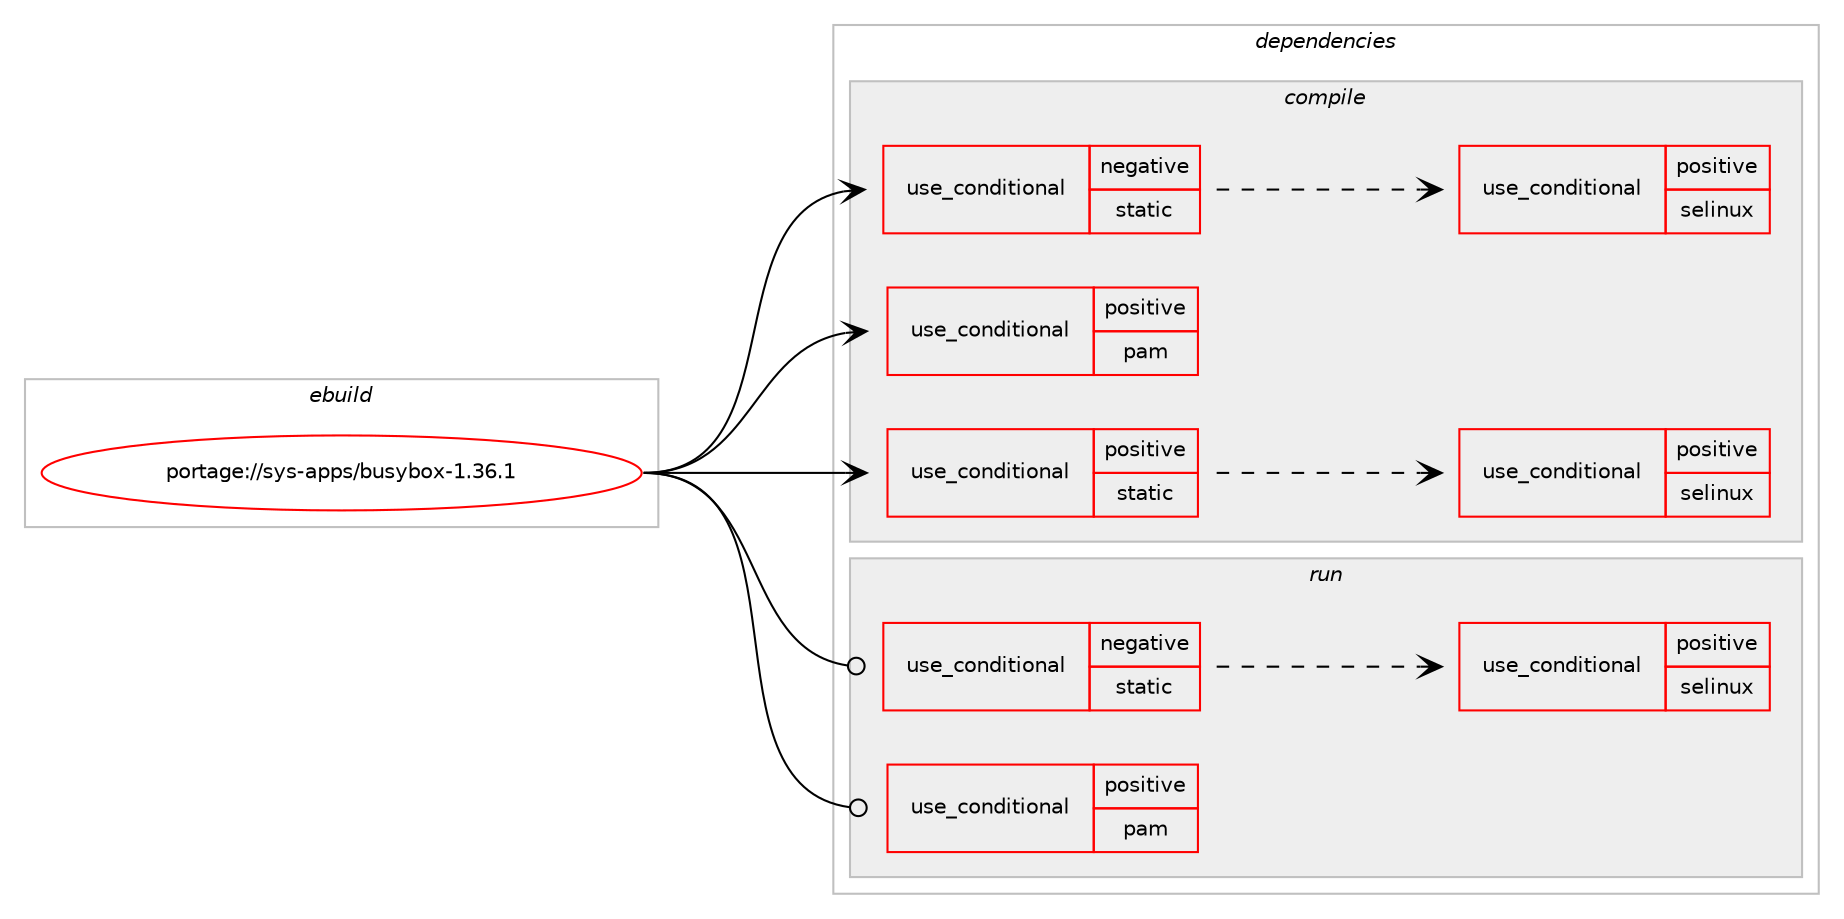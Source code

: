 digraph prolog {

# *************
# Graph options
# *************

newrank=true;
concentrate=true;
compound=true;
graph [rankdir=LR,fontname=Helvetica,fontsize=10,ranksep=1.5];#, ranksep=2.5, nodesep=0.2];
edge  [arrowhead=vee];
node  [fontname=Helvetica,fontsize=10];

# **********
# The ebuild
# **********

subgraph cluster_leftcol {
color=gray;
rank=same;
label=<<i>ebuild</i>>;
id [label="portage://sys-apps/busybox-1.36.1", color=red, width=4, href="../sys-apps/busybox-1.36.1.svg"];
}

# ****************
# The dependencies
# ****************

subgraph cluster_midcol {
color=gray;
label=<<i>dependencies</i>>;
subgraph cluster_compile {
fillcolor="#eeeeee";
style=filled;
label=<<i>compile</i>>;
subgraph cond140 {
dependency344 [label=<<TABLE BORDER="0" CELLBORDER="1" CELLSPACING="0" CELLPADDING="4"><TR><TD ROWSPAN="3" CELLPADDING="10">use_conditional</TD></TR><TR><TD>negative</TD></TR><TR><TD>static</TD></TR></TABLE>>, shape=none, color=red];
# *** BEGIN UNKNOWN DEPENDENCY TYPE (TODO) ***
# dependency344 -> package_dependency(portage://sys-apps/busybox-1.36.1,install,no,virtual,libc,none,[,,],[],[])
# *** END UNKNOWN DEPENDENCY TYPE (TODO) ***

# *** BEGIN UNKNOWN DEPENDENCY TYPE (TODO) ***
# dependency344 -> package_dependency(portage://sys-apps/busybox-1.36.1,install,no,virtual,libcrypt,none,[,,],any_same_slot,[])
# *** END UNKNOWN DEPENDENCY TYPE (TODO) ***

subgraph cond141 {
dependency345 [label=<<TABLE BORDER="0" CELLBORDER="1" CELLSPACING="0" CELLPADDING="4"><TR><TD ROWSPAN="3" CELLPADDING="10">use_conditional</TD></TR><TR><TD>positive</TD></TR><TR><TD>selinux</TD></TR></TABLE>>, shape=none, color=red];
# *** BEGIN UNKNOWN DEPENDENCY TYPE (TODO) ***
# dependency345 -> package_dependency(portage://sys-apps/busybox-1.36.1,install,no,sys-libs,libselinux,none,[,,],[],[])
# *** END UNKNOWN DEPENDENCY TYPE (TODO) ***

}
dependency344:e -> dependency345:w [weight=20,style="dashed",arrowhead="vee"];
}
id:e -> dependency344:w [weight=20,style="solid",arrowhead="vee"];
subgraph cond142 {
dependency346 [label=<<TABLE BORDER="0" CELLBORDER="1" CELLSPACING="0" CELLPADDING="4"><TR><TD ROWSPAN="3" CELLPADDING="10">use_conditional</TD></TR><TR><TD>positive</TD></TR><TR><TD>pam</TD></TR></TABLE>>, shape=none, color=red];
# *** BEGIN UNKNOWN DEPENDENCY TYPE (TODO) ***
# dependency346 -> package_dependency(portage://sys-apps/busybox-1.36.1,install,no,sys-libs,pam,none,[,,],[],[])
# *** END UNKNOWN DEPENDENCY TYPE (TODO) ***

}
id:e -> dependency346:w [weight=20,style="solid",arrowhead="vee"];
subgraph cond143 {
dependency347 [label=<<TABLE BORDER="0" CELLBORDER="1" CELLSPACING="0" CELLPADDING="4"><TR><TD ROWSPAN="3" CELLPADDING="10">use_conditional</TD></TR><TR><TD>positive</TD></TR><TR><TD>static</TD></TR></TABLE>>, shape=none, color=red];
# *** BEGIN UNKNOWN DEPENDENCY TYPE (TODO) ***
# dependency347 -> package_dependency(portage://sys-apps/busybox-1.36.1,install,no,virtual,libcrypt,none,[,,],[],[use(enable(static-libs),none)])
# *** END UNKNOWN DEPENDENCY TYPE (TODO) ***

subgraph cond144 {
dependency348 [label=<<TABLE BORDER="0" CELLBORDER="1" CELLSPACING="0" CELLPADDING="4"><TR><TD ROWSPAN="3" CELLPADDING="10">use_conditional</TD></TR><TR><TD>positive</TD></TR><TR><TD>selinux</TD></TR></TABLE>>, shape=none, color=red];
# *** BEGIN UNKNOWN DEPENDENCY TYPE (TODO) ***
# dependency348 -> package_dependency(portage://sys-apps/busybox-1.36.1,install,no,sys-libs,libselinux,none,[,,],[],[use(enable(static-libs),positive)])
# *** END UNKNOWN DEPENDENCY TYPE (TODO) ***

}
dependency347:e -> dependency348:w [weight=20,style="dashed",arrowhead="vee"];
}
id:e -> dependency347:w [weight=20,style="solid",arrowhead="vee"];
# *** BEGIN UNKNOWN DEPENDENCY TYPE (TODO) ***
# id -> package_dependency(portage://sys-apps/busybox-1.36.1,install,no,sys-kernel,linux-headers,none,[,,],[],[])
# *** END UNKNOWN DEPENDENCY TYPE (TODO) ***

}
subgraph cluster_compileandrun {
fillcolor="#eeeeee";
style=filled;
label=<<i>compile and run</i>>;
}
subgraph cluster_run {
fillcolor="#eeeeee";
style=filled;
label=<<i>run</i>>;
subgraph cond145 {
dependency349 [label=<<TABLE BORDER="0" CELLBORDER="1" CELLSPACING="0" CELLPADDING="4"><TR><TD ROWSPAN="3" CELLPADDING="10">use_conditional</TD></TR><TR><TD>negative</TD></TR><TR><TD>static</TD></TR></TABLE>>, shape=none, color=red];
# *** BEGIN UNKNOWN DEPENDENCY TYPE (TODO) ***
# dependency349 -> package_dependency(portage://sys-apps/busybox-1.36.1,run,no,virtual,libc,none,[,,],[],[])
# *** END UNKNOWN DEPENDENCY TYPE (TODO) ***

# *** BEGIN UNKNOWN DEPENDENCY TYPE (TODO) ***
# dependency349 -> package_dependency(portage://sys-apps/busybox-1.36.1,run,no,virtual,libcrypt,none,[,,],any_same_slot,[])
# *** END UNKNOWN DEPENDENCY TYPE (TODO) ***

subgraph cond146 {
dependency350 [label=<<TABLE BORDER="0" CELLBORDER="1" CELLSPACING="0" CELLPADDING="4"><TR><TD ROWSPAN="3" CELLPADDING="10">use_conditional</TD></TR><TR><TD>positive</TD></TR><TR><TD>selinux</TD></TR></TABLE>>, shape=none, color=red];
# *** BEGIN UNKNOWN DEPENDENCY TYPE (TODO) ***
# dependency350 -> package_dependency(portage://sys-apps/busybox-1.36.1,run,no,sys-libs,libselinux,none,[,,],[],[])
# *** END UNKNOWN DEPENDENCY TYPE (TODO) ***

}
dependency349:e -> dependency350:w [weight=20,style="dashed",arrowhead="vee"];
}
id:e -> dependency349:w [weight=20,style="solid",arrowhead="odot"];
subgraph cond147 {
dependency351 [label=<<TABLE BORDER="0" CELLBORDER="1" CELLSPACING="0" CELLPADDING="4"><TR><TD ROWSPAN="3" CELLPADDING="10">use_conditional</TD></TR><TR><TD>positive</TD></TR><TR><TD>pam</TD></TR></TABLE>>, shape=none, color=red];
# *** BEGIN UNKNOWN DEPENDENCY TYPE (TODO) ***
# dependency351 -> package_dependency(portage://sys-apps/busybox-1.36.1,run,no,sys-libs,pam,none,[,,],[],[])
# *** END UNKNOWN DEPENDENCY TYPE (TODO) ***

}
id:e -> dependency351:w [weight=20,style="solid",arrowhead="odot"];
}
}

# **************
# The candidates
# **************

subgraph cluster_choices {
rank=same;
color=gray;
label=<<i>candidates</i>>;

}

}
